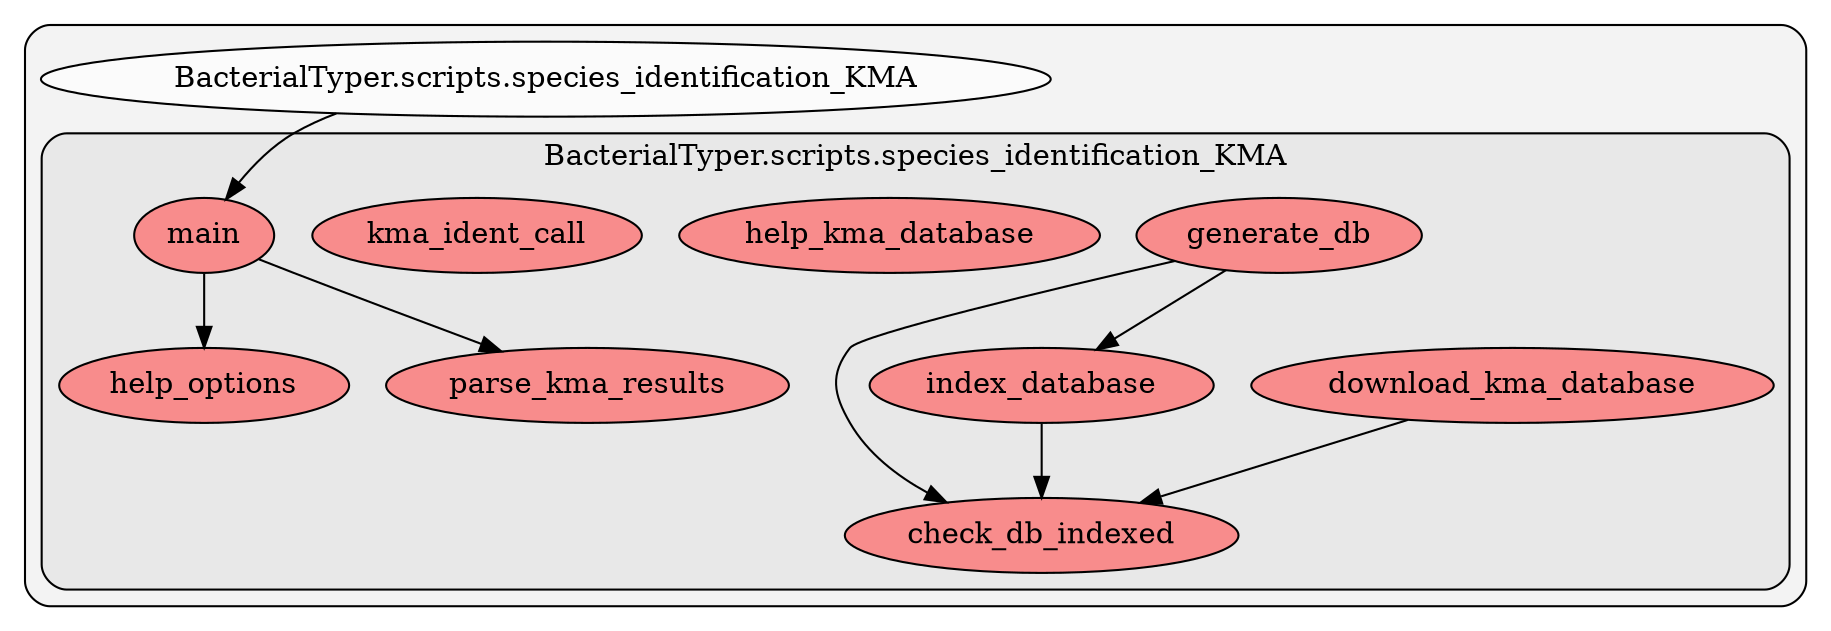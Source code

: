 digraph G {
    graph [rankdir=TB, clusterrank="local"];
    subgraph cluster_G {

        graph [style="filled,rounded",fillcolor="#80808018", label=""];
        BacterialTyper__scripts__species_identification_KMA [label="BacterialTyper.scripts.species_identification_KMA", style="filled", fillcolor="#ffffffb2", fontcolor="#000000", group="0"];
        subgraph cluster_BacterialTyper__scripts__species_identification_KMA {

            graph [style="filled,rounded",fillcolor="#80808018", label="BacterialTyper.scripts.species_identification_KMA"];
            BacterialTyper__scripts__species_identification_KMA__check_db_indexed [label="check_db_indexed", style="filled", fillcolor="#ff6565b2", fontcolor="#000000", group="0"];
        }
        subgraph cluster_BacterialTyper__scripts__species_identification_KMA {

            graph [style="filled,rounded",fillcolor="#80808018", label="BacterialTyper.scripts.species_identification_KMA"];
            BacterialTyper__scripts__species_identification_KMA__download_kma_database [label="download_kma_database", style="filled", fillcolor="#ff6565b2", fontcolor="#000000", group="0"];
        }
        subgraph cluster_BacterialTyper__scripts__species_identification_KMA {

            graph [style="filled,rounded",fillcolor="#80808018", label="BacterialTyper.scripts.species_identification_KMA"];
            BacterialTyper__scripts__species_identification_KMA__generate_db [label="generate_db", style="filled", fillcolor="#ff6565b2", fontcolor="#000000", group="0"];
        }
        subgraph cluster_BacterialTyper__scripts__species_identification_KMA {

            graph [style="filled,rounded",fillcolor="#80808018", label="BacterialTyper.scripts.species_identification_KMA"];
            BacterialTyper__scripts__species_identification_KMA__help_kma_database [label="help_kma_database", style="filled", fillcolor="#ff6565b2", fontcolor="#000000", group="0"];
        }
        subgraph cluster_BacterialTyper__scripts__species_identification_KMA {

            graph [style="filled,rounded",fillcolor="#80808018", label="BacterialTyper.scripts.species_identification_KMA"];
            BacterialTyper__scripts__species_identification_KMA__help_options [label="help_options", style="filled", fillcolor="#ff6565b2", fontcolor="#000000", group="0"];
        }
        subgraph cluster_BacterialTyper__scripts__species_identification_KMA {

            graph [style="filled,rounded",fillcolor="#80808018", label="BacterialTyper.scripts.species_identification_KMA"];
            BacterialTyper__scripts__species_identification_KMA__index_database [label="index_database", style="filled", fillcolor="#ff6565b2", fontcolor="#000000", group="0"];
        }
        subgraph cluster_BacterialTyper__scripts__species_identification_KMA {

            graph [style="filled,rounded",fillcolor="#80808018", label="BacterialTyper.scripts.species_identification_KMA"];
            BacterialTyper__scripts__species_identification_KMA__kma_ident_call [label="kma_ident_call", style="filled", fillcolor="#ff6565b2", fontcolor="#000000", group="0"];
        }
        subgraph cluster_BacterialTyper__scripts__species_identification_KMA {

            graph [style="filled,rounded",fillcolor="#80808018", label="BacterialTyper.scripts.species_identification_KMA"];
            BacterialTyper__scripts__species_identification_KMA__main [label="main", style="filled", fillcolor="#ff6565b2", fontcolor="#000000", group="0"];
        }
        subgraph cluster_BacterialTyper__scripts__species_identification_KMA {

            graph [style="filled,rounded",fillcolor="#80808018", label="BacterialTyper.scripts.species_identification_KMA"];
            BacterialTyper__scripts__species_identification_KMA__parse_kma_results [label="parse_kma_results", style="filled", fillcolor="#ff6565b2", fontcolor="#000000", group="0"];
        }
    }
        BacterialTyper__scripts__species_identification_KMA -> BacterialTyper__scripts__species_identification_KMA__main [style="solid", color="#000000"];
        BacterialTyper__scripts__species_identification_KMA__download_kma_database -> BacterialTyper__scripts__species_identification_KMA__check_db_indexed [style="solid", color="#000000"];
        BacterialTyper__scripts__species_identification_KMA__index_database -> BacterialTyper__scripts__species_identification_KMA__check_db_indexed [style="solid", color="#000000"];
        BacterialTyper__scripts__species_identification_KMA__generate_db -> BacterialTyper__scripts__species_identification_KMA__check_db_indexed [style="solid", color="#000000"];
        BacterialTyper__scripts__species_identification_KMA__generate_db -> BacterialTyper__scripts__species_identification_KMA__index_database [style="solid", color="#000000"];
        BacterialTyper__scripts__species_identification_KMA__main -> BacterialTyper__scripts__species_identification_KMA__parse_kma_results [style="solid", color="#000000"];
        BacterialTyper__scripts__species_identification_KMA__main -> BacterialTyper__scripts__species_identification_KMA__help_options [style="solid", color="#000000"];
    }
